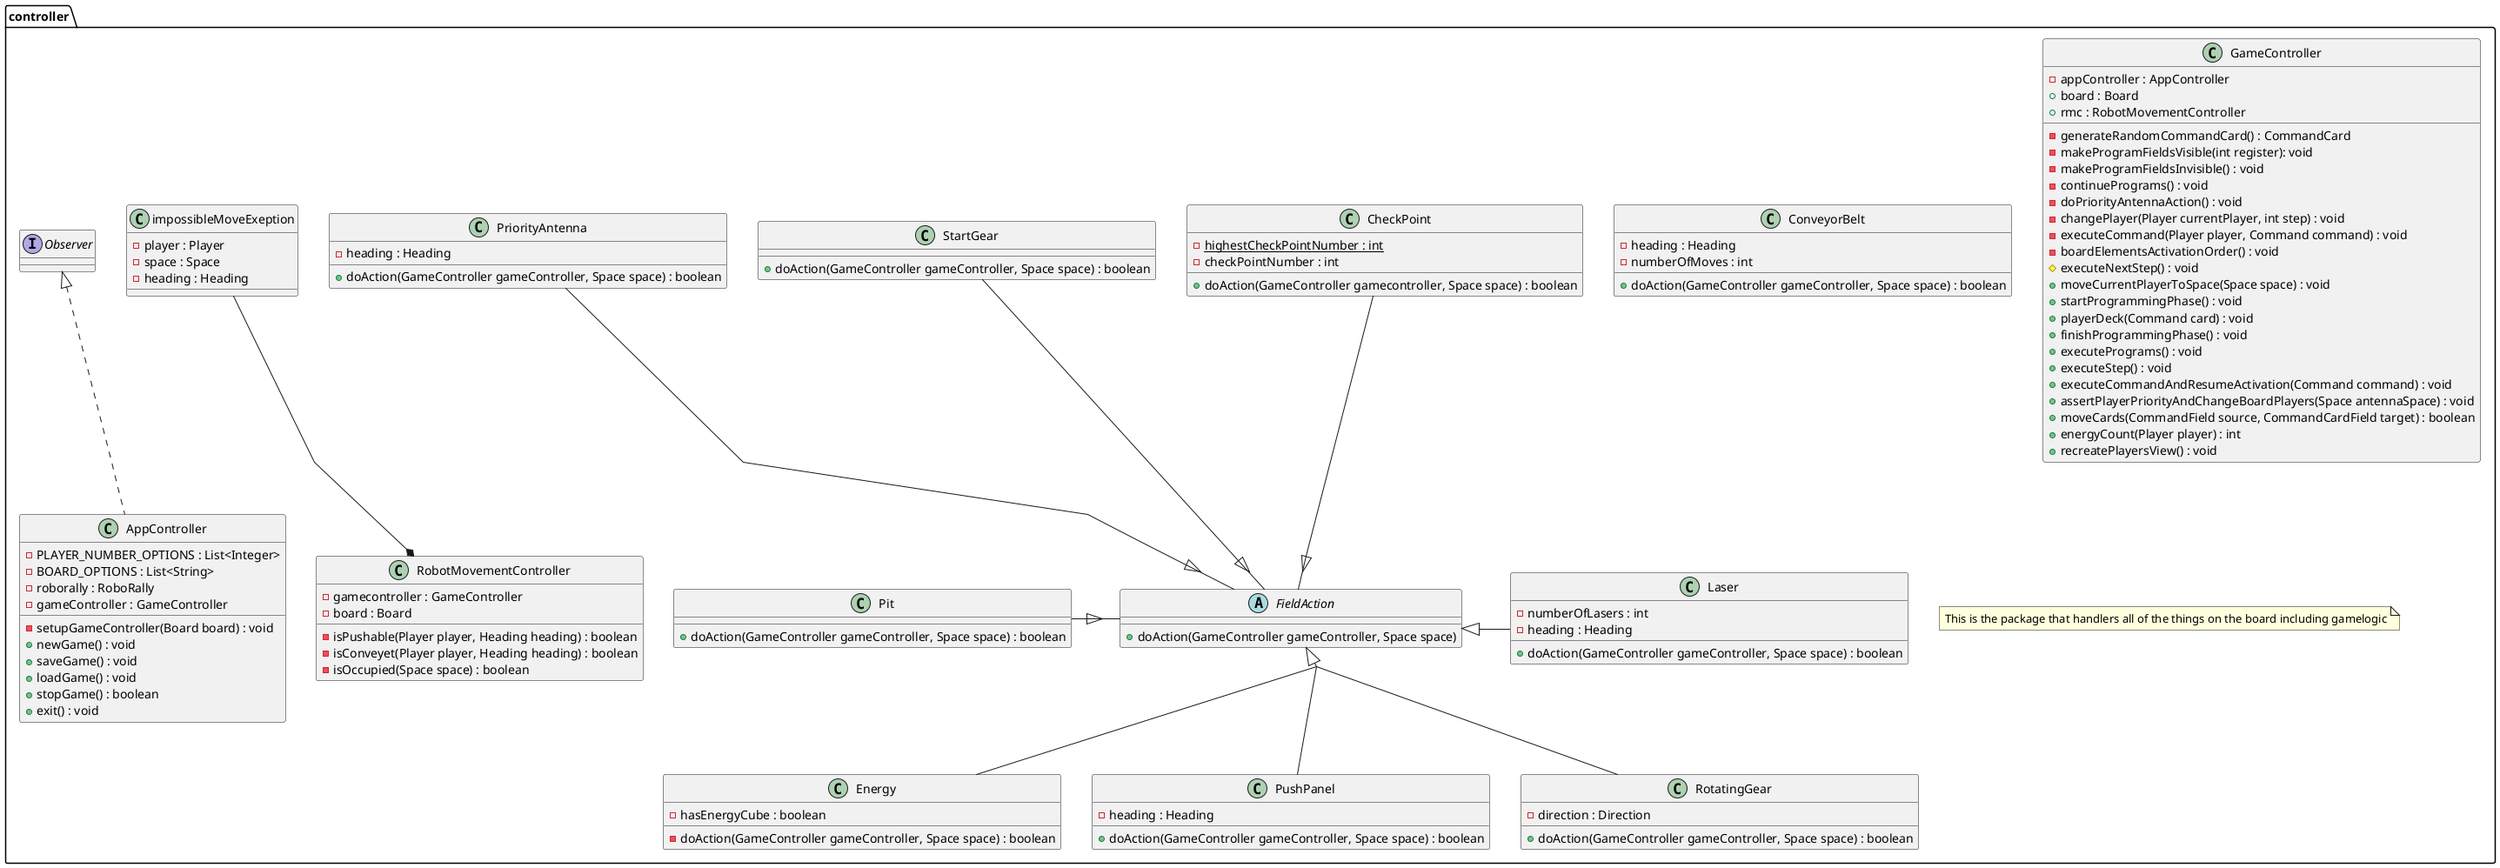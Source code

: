 @startuml
package controller{
skinparam groupInheritance 2
skinparam linetype polyline

   class AppController implements Observer{
      -PLAYER_NUMBER_OPTIONS : List<Integer>
      -BOARD_OPTIONS : List<String>
      -roborally : RoboRally
      -gameController : GameController

      -setupGameController(Board board) : void
      +newGame() : void
      +saveGame() : void
      +loadGame() : void
      +stopGame() : boolean
      +exit() : void
   }
   class CheckPoint{
     {Static} -highestCheckPointNumber : int
     -checkPointNumber : int

     +doAction(GameController gamecontroller, Space space) : boolean
   }
   class ConveyorBelt{
     -heading : Heading
     -numberOfMoves : int

     +doAction(GameController gameController, Space space) : boolean
   }
   class Energy{
     -hasEnergyCube : boolean

     -doAction(GameController gameController, Space space) : boolean
   }
   abstract class FieldAction{
      +doAction(GameController gameController, Space space)
   }
   class GameController{
      -appController : AppController
      +board : Board
      +rmc : RobotMovementController

      -generateRandomCommandCard() : CommandCard
      -makeProgramFieldsVisible(int register): void
      -makeProgramFieldsInvisible() : void
      -continuePrograms() : void
      -doPriorityAntennaAction() : void
      -changePlayer(Player currentPlayer, int step) : void
      -executeCommand(Player player, Command command) : void
      -boardElementsActivationOrder() : void
      #executeNextStep() : void
      +moveCurrentPlayerToSpace(Space space) : void
      +startProgrammingPhase() : void
      +playerDeck(Command card) : void
      +finishProgrammingPhase() : void
      +executePrograms() : void
      +executeStep() : void
      +executeCommandAndResumeActivation(Command command) : void
      +assertPlayerPriorityAndChangeBoardPlayers(Space antennaSpace) : void
      +moveCards(CommandField source, CommandCardField target) : boolean
      +energyCount(Player player) : int
      +recreatePlayersView() : void
   }
   class Laser{
     -numberOfLasers : int
     -heading : Heading

     +doAction(GameController gameController, Space space) : boolean
   }
   class Pit{
      +doAction(GameController gameController, Space space) : boolean
   }
   class PriorityAntenna{
      -heading : Heading

      +doAction(GameController gameController, Space space) : boolean
   }
   class PushPanel{
      -heading : Heading

      +doAction(GameController gameController, Space space) : boolean
   }
   class RobotMovementController{
      -gamecontroller : GameController
      -board : Board

      -isPushable(Player player, Heading heading) : boolean
      -isConveyet(Player player, Heading heading) : boolean
      -isOccupied(Space space) : boolean

   }
   class impossibleMoveExeption{
      -player : Player
      -space : Space
      -heading : Heading
   }
   class RotatingGear{
     -direction : Direction

     +doAction(GameController gameController, Space space) : boolean
   }
   class StartGear{
      +doAction(GameController gameController, Space space) : boolean
   }
   RobotMovementController *-u- impossibleMoveExeption
   note "This is the package that handlers all of the things on the board including gamelogic" as note1
}



FieldAction <|-l- Pit
FieldAction <|-r- Laser
FieldAction <|-d- Energy
FieldAction <|-u- PriorityAntenna
FieldAction <|-d- PushPanel
FieldAction <|-d- RotatingGear
FieldAction <|-u- StartGear
FieldAction <|-u- CheckPoint


@enduml